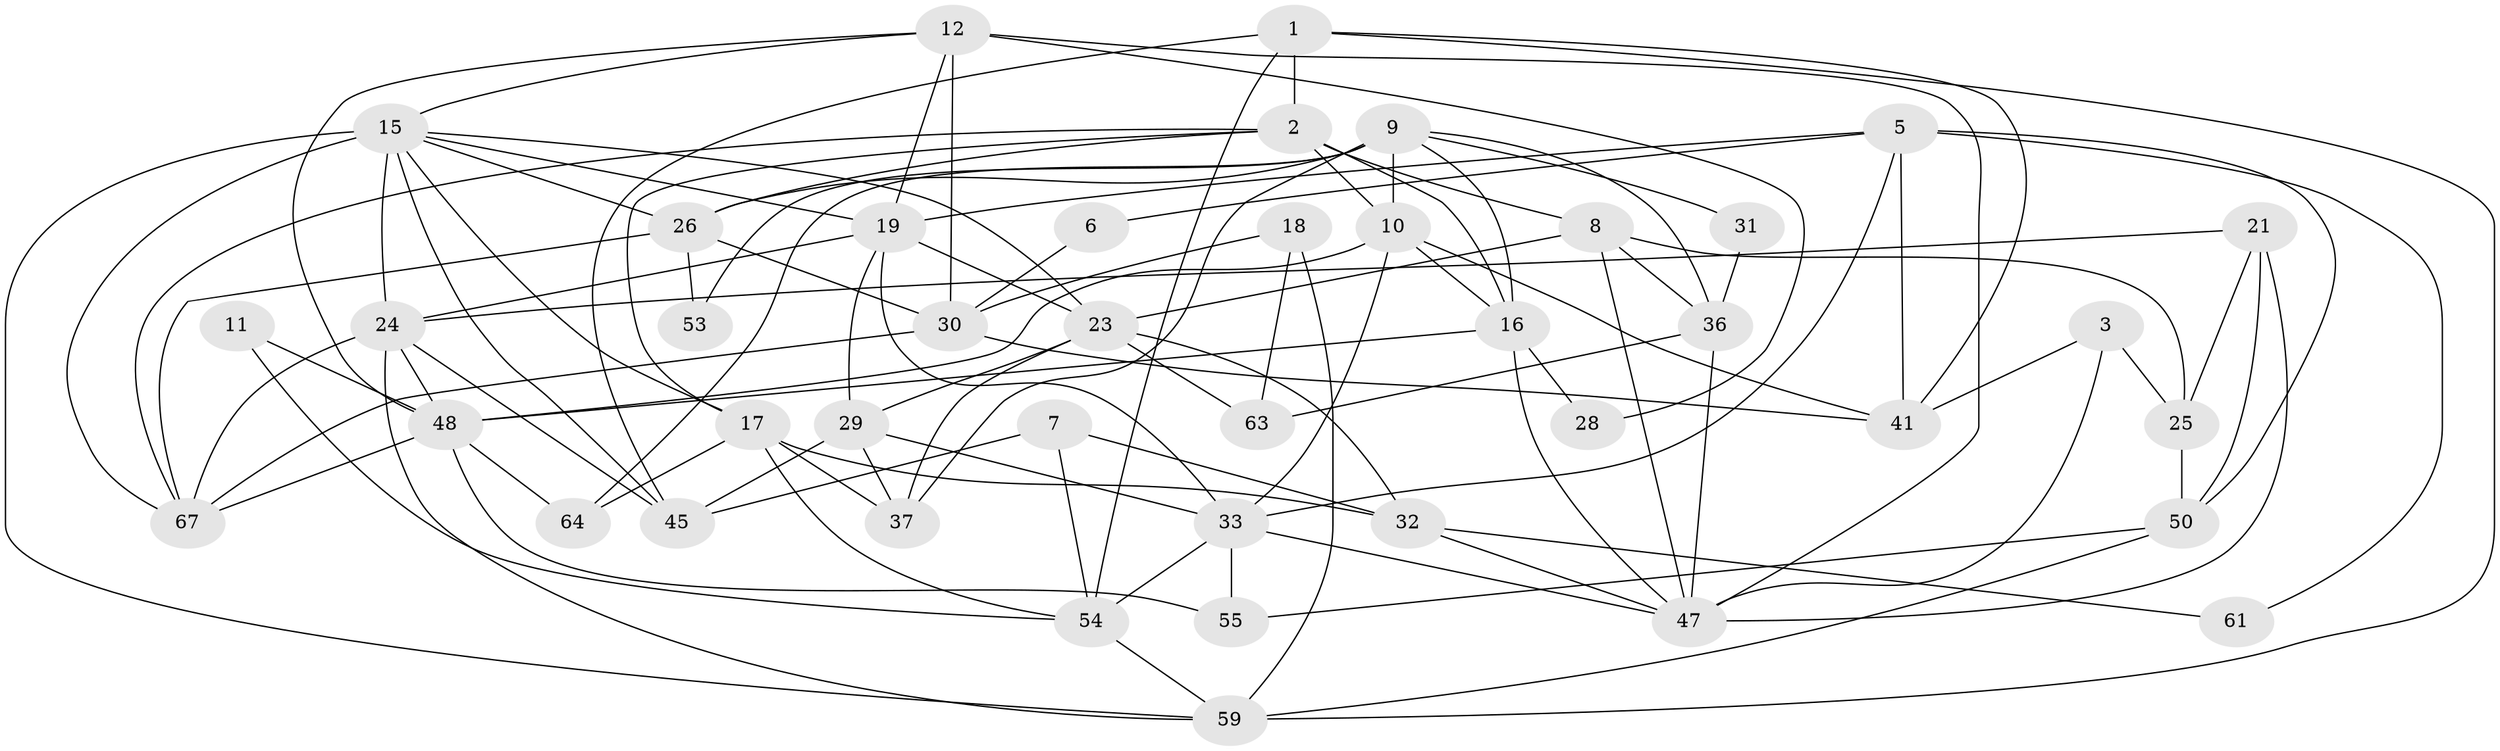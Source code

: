 // original degree distribution, {3: 0.22857142857142856, 4: 0.32857142857142857, 2: 0.14285714285714285, 6: 0.1, 7: 0.02857142857142857, 5: 0.15714285714285714, 9: 0.014285714285714285}
// Generated by graph-tools (version 1.1) at 2025/41/03/06/25 10:41:58]
// undirected, 42 vertices, 105 edges
graph export_dot {
graph [start="1"]
  node [color=gray90,style=filled];
  1 [super="+4"];
  2 [super="+34"];
  3 [super="+57"];
  5;
  6;
  7 [super="+13"];
  8 [super="+20"];
  9 [super="+14"];
  10 [super="+27"];
  11;
  12 [super="+22"];
  15 [super="+46"];
  16 [super="+56"];
  17 [super="+70"];
  18;
  19 [super="+44"];
  21 [super="+62"];
  23 [super="+39"];
  24 [super="+43"];
  25 [super="+38"];
  26 [super="+69"];
  28;
  29 [super="+35"];
  30 [super="+68"];
  31;
  32 [super="+66"];
  33 [super="+40"];
  36 [super="+42"];
  37;
  41 [super="+49"];
  45;
  47 [super="+60"];
  48 [super="+52"];
  50 [super="+51"];
  53;
  54 [super="+58"];
  55;
  59 [super="+65"];
  61;
  63;
  64;
  67;
  1 -- 45;
  1 -- 41;
  1 -- 59;
  1 -- 54;
  1 -- 2;
  2 -- 17;
  2 -- 10 [weight=2];
  2 -- 16;
  2 -- 67;
  2 -- 8;
  2 -- 26;
  3 -- 47 [weight=2];
  3 -- 25;
  3 -- 41;
  5 -- 19;
  5 -- 33;
  5 -- 6;
  5 -- 41;
  5 -- 50;
  5 -- 61;
  6 -- 30;
  7 -- 54;
  7 -- 45;
  7 -- 32;
  8 -- 23;
  8 -- 47;
  8 -- 25;
  8 -- 36;
  9 -- 53;
  9 -- 64;
  9 -- 26;
  9 -- 37;
  9 -- 31;
  9 -- 16;
  9 -- 10;
  9 -- 36;
  10 -- 16;
  10 -- 33;
  10 -- 41;
  10 -- 48;
  11 -- 54;
  11 -- 48;
  12 -- 48;
  12 -- 19;
  12 -- 47;
  12 -- 28;
  12 -- 30;
  12 -- 15;
  15 -- 59;
  15 -- 26;
  15 -- 19;
  15 -- 67;
  15 -- 23;
  15 -- 45;
  15 -- 17;
  15 -- 24;
  16 -- 28;
  16 -- 47;
  16 -- 48;
  17 -- 37;
  17 -- 64;
  17 -- 54;
  17 -- 32;
  18 -- 59;
  18 -- 63;
  18 -- 30;
  19 -- 33;
  19 -- 23;
  19 -- 24;
  19 -- 29;
  21 -- 25;
  21 -- 50;
  21 -- 47;
  21 -- 24;
  23 -- 63;
  23 -- 32;
  23 -- 37;
  23 -- 29;
  24 -- 45;
  24 -- 48;
  24 -- 67;
  24 -- 59;
  25 -- 50;
  26 -- 30;
  26 -- 67;
  26 -- 53;
  29 -- 33;
  29 -- 45;
  29 -- 37;
  30 -- 67;
  30 -- 41;
  31 -- 36;
  32 -- 47;
  32 -- 61;
  33 -- 54;
  33 -- 55;
  33 -- 47;
  36 -- 47 [weight=2];
  36 -- 63;
  48 -- 67;
  48 -- 64;
  48 -- 55;
  50 -- 55;
  50 -- 59;
  54 -- 59;
}
